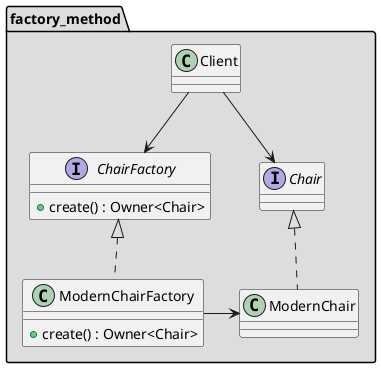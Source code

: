 @startuml

package factory_method #DDDDDD
{
interface ChairFactory
{
    +create() : Owner<Chair>
}

class ModernChairFactory
{
    +create() : Owner<Chair>
}

interface Chair
class ModernChair

class Client

Client --> ChairFactory
Client --> Chair
ChairFactory <|.. ModernChairFactory
Chair <|.. ModernChair
ModernChairFactory -> ModernChair
}

@enduml